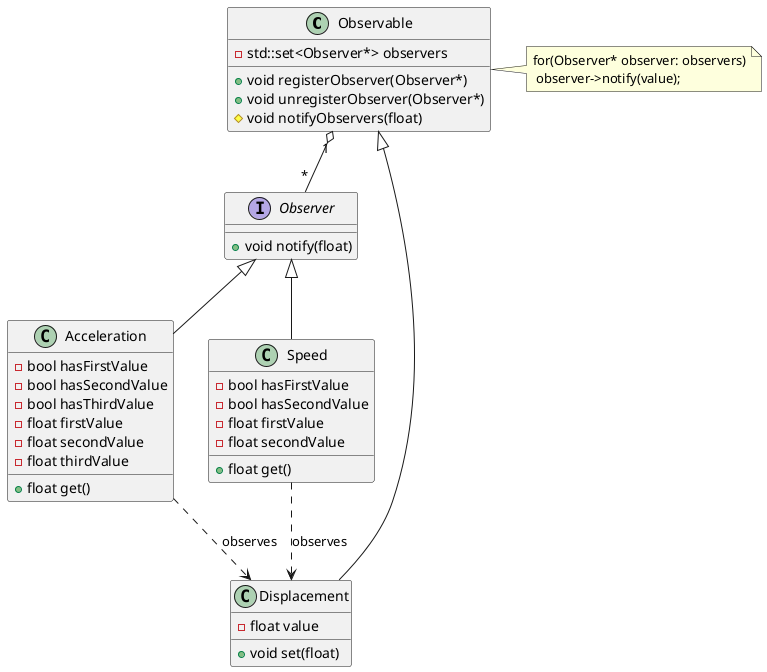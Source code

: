 @startuml

class Observable {
    -std::set<Observer*> observers
    +void registerObserver(Observer*)
    +void unregisterObserver(Observer*)
    #void notifyObservers(float)
}
note right: for(Observer* observer: observers)\n observer->notify(value);

Interface Observer {
    +void notify(float)
}

class Displacement{
    -float value
    +void set(float)
}

Observable "1" o-- "*" Observer
Observable <|-- Displacement

class Acceleration {
    -bool hasFirstValue
    -bool hasSecondValue
    -bool hasThirdValue
    -float firstValue
    -float secondValue
    -float thirdValue
    +float get()
}

Observer <|-- Acceleration
Acceleration ..>  Displacement : observes

class Speed {
    -bool hasFirstValue
    -bool hasSecondValue
    -float firstValue
    -float secondValue
    +float get()
}

Observer <|-- Speed
Speed ..>  Displacement : observes

@enduml
